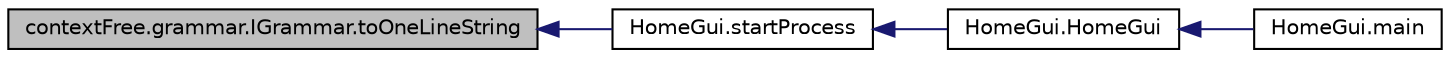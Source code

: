 digraph G
{
  edge [fontname="Helvetica",fontsize="10",labelfontname="Helvetica",labelfontsize="10"];
  node [fontname="Helvetica",fontsize="10",shape=record];
  rankdir="LR";
  Node1 [label="contextFree.grammar.IGrammar.toOneLineString",height=0.2,width=0.4,color="black", fillcolor="grey75", style="filled" fontcolor="black"];
  Node1 -> Node2 [dir="back",color="midnightblue",fontsize="10",style="solid",fontname="Helvetica"];
  Node2 [label="HomeGui.startProcess",height=0.2,width=0.4,color="black", fillcolor="white", style="filled",URL="$class_home_gui.html#a52f0602a97cd1ef63063bbbbda036d26",tooltip="Start the parsing of grammar file and create result file."];
  Node2 -> Node3 [dir="back",color="midnightblue",fontsize="10",style="solid",fontname="Helvetica"];
  Node3 [label="HomeGui.HomeGui",height=0.2,width=0.4,color="black", fillcolor="white", style="filled",URL="$class_home_gui.html#add92e1cf71983b9cc6f70f040d3ea593",tooltip="Initialize GUI component and start the process."];
  Node3 -> Node4 [dir="back",color="midnightblue",fontsize="10",style="solid",fontname="Helvetica"];
  Node4 [label="HomeGui.main",height=0.2,width=0.4,color="black", fillcolor="white", style="filled",URL="$class_home_gui.html#a241867731938068ae82ae7d5e7371fa3",tooltip="Launch the application."];
}
